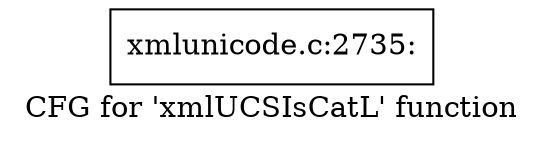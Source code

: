 digraph "CFG for 'xmlUCSIsCatL' function" {
	label="CFG for 'xmlUCSIsCatL' function";

	Node0x4eb5bc0 [shape=record,label="{xmlunicode.c:2735:}"];
}
